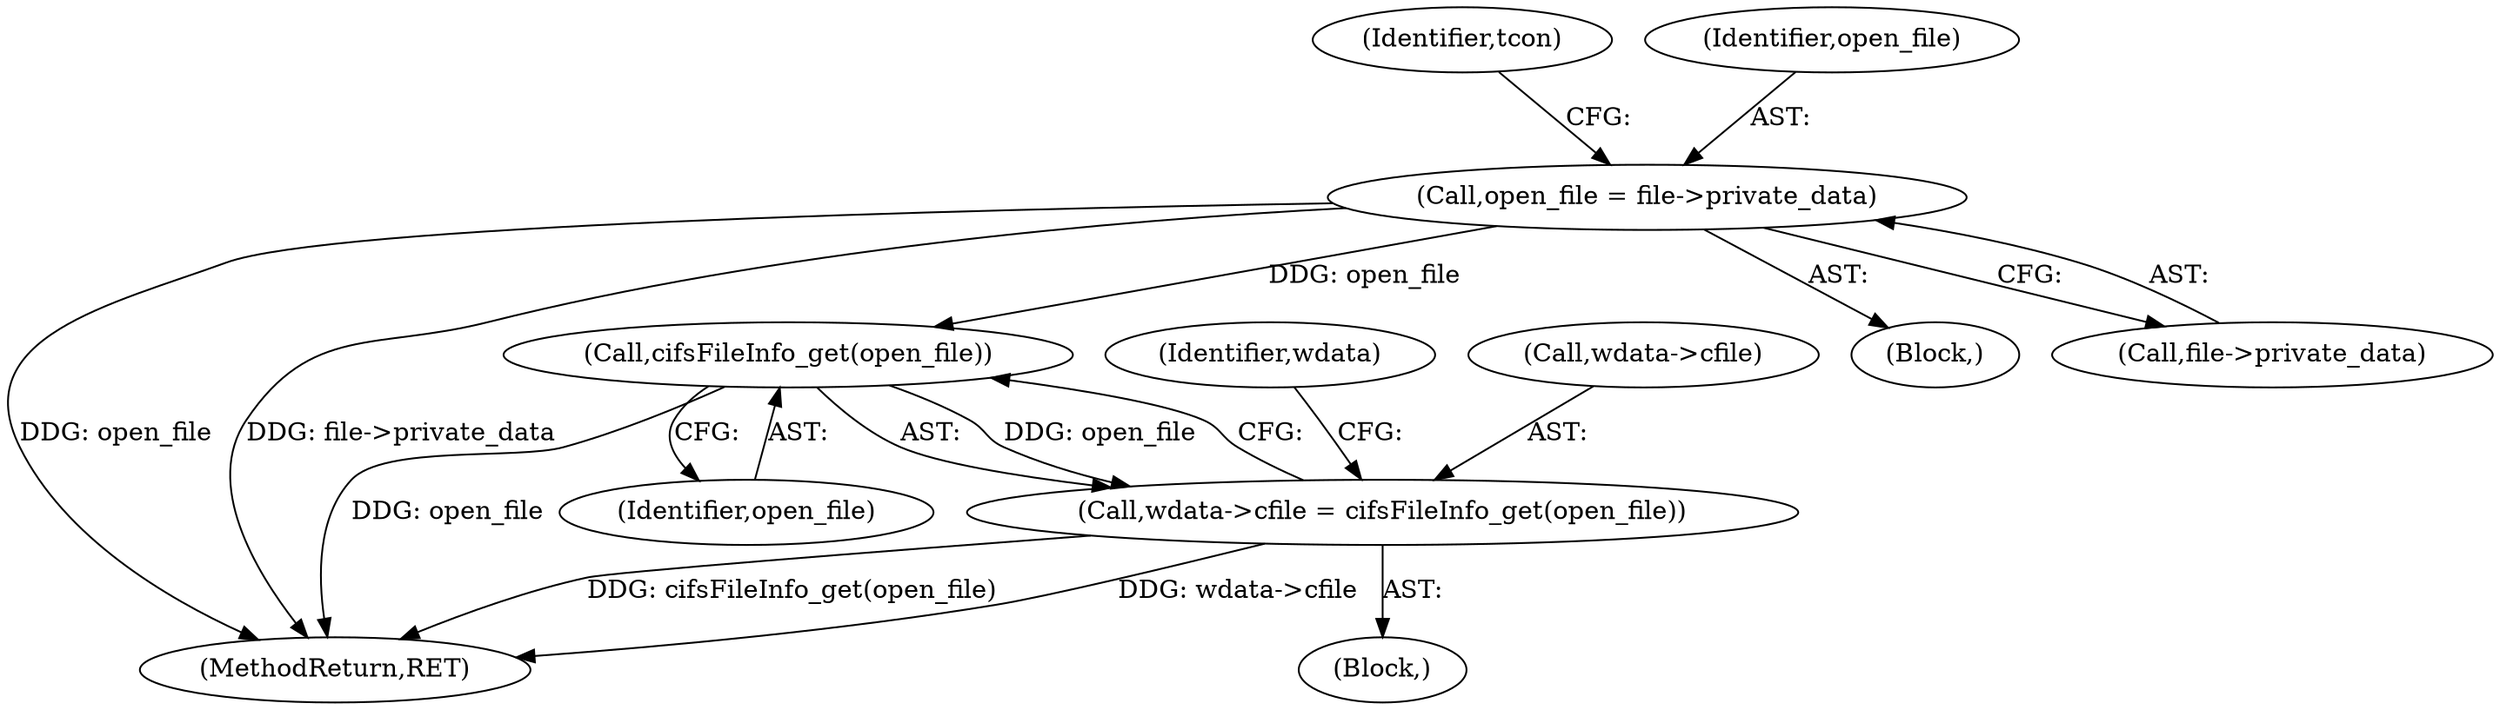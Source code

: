 digraph "0_linux_5d81de8e8667da7135d3a32a964087c0faf5483f@pointer" {
"1000365" [label="(Call,cifsFileInfo_get(open_file))"];
"1000168" [label="(Call,open_file = file->private_data)"];
"1000361" [label="(Call,wdata->cfile = cifsFileInfo_get(open_file))"];
"1000168" [label="(Call,open_file = file->private_data)"];
"1000506" [label="(MethodReturn,RET)"];
"1000369" [label="(Identifier,wdata)"];
"1000112" [label="(Block,)"];
"1000170" [label="(Call,file->private_data)"];
"1000366" [label="(Identifier,open_file)"];
"1000222" [label="(Block,)"];
"1000362" [label="(Call,wdata->cfile)"];
"1000361" [label="(Call,wdata->cfile = cifsFileInfo_get(open_file))"];
"1000174" [label="(Identifier,tcon)"];
"1000365" [label="(Call,cifsFileInfo_get(open_file))"];
"1000169" [label="(Identifier,open_file)"];
"1000365" -> "1000361"  [label="AST: "];
"1000365" -> "1000366"  [label="CFG: "];
"1000366" -> "1000365"  [label="AST: "];
"1000361" -> "1000365"  [label="CFG: "];
"1000365" -> "1000506"  [label="DDG: open_file"];
"1000365" -> "1000361"  [label="DDG: open_file"];
"1000168" -> "1000365"  [label="DDG: open_file"];
"1000168" -> "1000112"  [label="AST: "];
"1000168" -> "1000170"  [label="CFG: "];
"1000169" -> "1000168"  [label="AST: "];
"1000170" -> "1000168"  [label="AST: "];
"1000174" -> "1000168"  [label="CFG: "];
"1000168" -> "1000506"  [label="DDG: open_file"];
"1000168" -> "1000506"  [label="DDG: file->private_data"];
"1000361" -> "1000222"  [label="AST: "];
"1000362" -> "1000361"  [label="AST: "];
"1000369" -> "1000361"  [label="CFG: "];
"1000361" -> "1000506"  [label="DDG: cifsFileInfo_get(open_file)"];
"1000361" -> "1000506"  [label="DDG: wdata->cfile"];
}
